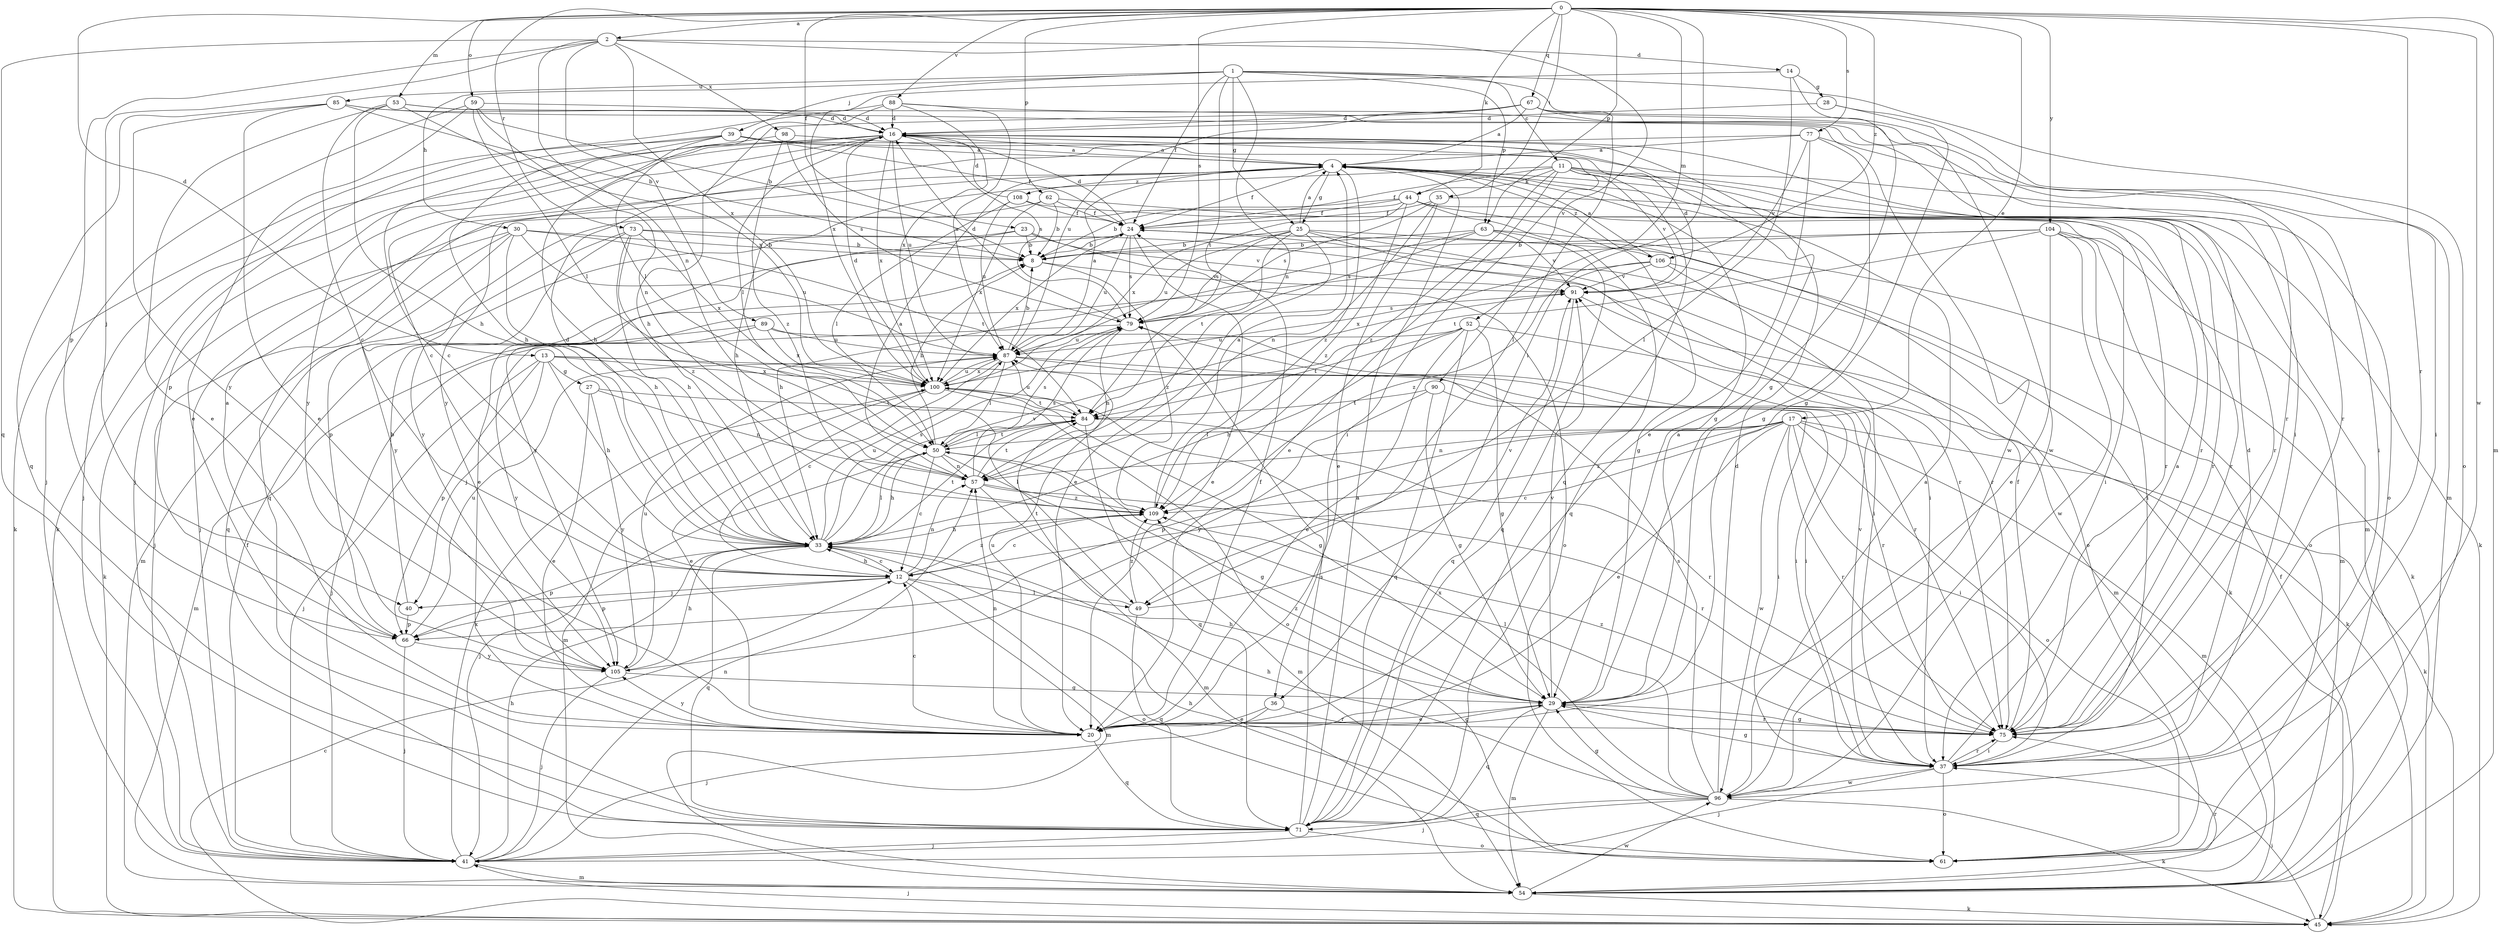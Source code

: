 strict digraph  {
0;
1;
2;
4;
8;
11;
12;
13;
14;
16;
17;
20;
23;
24;
25;
27;
28;
29;
30;
33;
35;
36;
37;
39;
40;
41;
44;
45;
49;
50;
52;
53;
54;
57;
59;
61;
62;
63;
66;
67;
71;
73;
75;
77;
79;
84;
85;
87;
88;
89;
90;
91;
96;
98;
100;
104;
105;
106;
108;
109;
0 -> 2  [label=a];
0 -> 13  [label=d];
0 -> 17  [label=e];
0 -> 23  [label=f];
0 -> 35  [label=i];
0 -> 36  [label=i];
0 -> 44  [label=k];
0 -> 52  [label=m];
0 -> 53  [label=m];
0 -> 54  [label=m];
0 -> 59  [label=o];
0 -> 62  [label=p];
0 -> 63  [label=p];
0 -> 67  [label=q];
0 -> 73  [label=r];
0 -> 75  [label=r];
0 -> 77  [label=s];
0 -> 79  [label=s];
0 -> 88  [label=v];
0 -> 96  [label=w];
0 -> 104  [label=y];
0 -> 106  [label=z];
1 -> 11  [label=c];
1 -> 24  [label=f];
1 -> 25  [label=g];
1 -> 30  [label=h];
1 -> 39  [label=j];
1 -> 49  [label=l];
1 -> 57  [label=n];
1 -> 61  [label=o];
1 -> 63  [label=p];
1 -> 84  [label=t];
1 -> 85  [label=u];
2 -> 14  [label=d];
2 -> 40  [label=j];
2 -> 57  [label=n];
2 -> 66  [label=p];
2 -> 71  [label=q];
2 -> 89  [label=v];
2 -> 90  [label=v];
2 -> 98  [label=x];
2 -> 100  [label=x];
4 -> 24  [label=f];
4 -> 25  [label=g];
4 -> 71  [label=q];
4 -> 75  [label=r];
4 -> 106  [label=z];
4 -> 108  [label=z];
4 -> 109  [label=z];
8 -> 91  [label=v];
8 -> 109  [label=z];
11 -> 20  [label=e];
11 -> 24  [label=f];
11 -> 33  [label=h];
11 -> 36  [label=i];
11 -> 44  [label=k];
11 -> 45  [label=k];
11 -> 54  [label=m];
11 -> 75  [label=r];
11 -> 91  [label=v];
11 -> 109  [label=z];
12 -> 33  [label=h];
12 -> 40  [label=j];
12 -> 49  [label=l];
12 -> 54  [label=m];
12 -> 57  [label=n];
12 -> 61  [label=o];
12 -> 66  [label=p];
12 -> 109  [label=z];
13 -> 27  [label=g];
13 -> 33  [label=h];
13 -> 37  [label=i];
13 -> 40  [label=j];
13 -> 41  [label=j];
13 -> 49  [label=l];
13 -> 66  [label=p];
13 -> 100  [label=x];
14 -> 28  [label=g];
14 -> 29  [label=g];
14 -> 49  [label=l];
14 -> 100  [label=x];
16 -> 4  [label=a];
16 -> 12  [label=c];
16 -> 29  [label=g];
16 -> 45  [label=k];
16 -> 50  [label=l];
16 -> 66  [label=p];
16 -> 79  [label=s];
16 -> 87  [label=u];
16 -> 100  [label=x];
16 -> 105  [label=y];
17 -> 12  [label=c];
17 -> 20  [label=e];
17 -> 37  [label=i];
17 -> 45  [label=k];
17 -> 50  [label=l];
17 -> 54  [label=m];
17 -> 57  [label=n];
17 -> 61  [label=o];
17 -> 66  [label=p];
17 -> 75  [label=r];
17 -> 96  [label=w];
17 -> 109  [label=z];
20 -> 12  [label=c];
20 -> 24  [label=f];
20 -> 29  [label=g];
20 -> 57  [label=n];
20 -> 71  [label=q];
20 -> 87  [label=u];
20 -> 105  [label=y];
23 -> 8  [label=b];
23 -> 20  [label=e];
23 -> 61  [label=o];
23 -> 66  [label=p];
23 -> 91  [label=v];
24 -> 8  [label=b];
24 -> 16  [label=d];
24 -> 20  [label=e];
24 -> 79  [label=s];
24 -> 87  [label=u];
24 -> 100  [label=x];
25 -> 4  [label=a];
25 -> 8  [label=b];
25 -> 20  [label=e];
25 -> 37  [label=i];
25 -> 61  [label=o];
25 -> 75  [label=r];
25 -> 79  [label=s];
25 -> 84  [label=t];
25 -> 87  [label=u];
27 -> 20  [label=e];
27 -> 57  [label=n];
27 -> 84  [label=t];
27 -> 105  [label=y];
28 -> 16  [label=d];
28 -> 29  [label=g];
28 -> 37  [label=i];
29 -> 4  [label=a];
29 -> 20  [label=e];
29 -> 33  [label=h];
29 -> 54  [label=m];
29 -> 71  [label=q];
29 -> 75  [label=r];
29 -> 91  [label=v];
29 -> 109  [label=z];
30 -> 8  [label=b];
30 -> 33  [label=h];
30 -> 41  [label=j];
30 -> 45  [label=k];
30 -> 71  [label=q];
30 -> 84  [label=t];
30 -> 87  [label=u];
33 -> 12  [label=c];
33 -> 16  [label=d];
33 -> 50  [label=l];
33 -> 66  [label=p];
33 -> 71  [label=q];
33 -> 79  [label=s];
33 -> 84  [label=t];
33 -> 87  [label=u];
33 -> 91  [label=v];
35 -> 20  [label=e];
35 -> 24  [label=f];
35 -> 57  [label=n];
35 -> 75  [label=r];
35 -> 79  [label=s];
36 -> 20  [label=e];
36 -> 41  [label=j];
36 -> 75  [label=r];
37 -> 4  [label=a];
37 -> 16  [label=d];
37 -> 29  [label=g];
37 -> 41  [label=j];
37 -> 61  [label=o];
37 -> 75  [label=r];
37 -> 91  [label=v];
37 -> 96  [label=w];
39 -> 4  [label=a];
39 -> 12  [label=c];
39 -> 24  [label=f];
39 -> 33  [label=h];
39 -> 41  [label=j];
39 -> 45  [label=k];
39 -> 61  [label=o];
39 -> 71  [label=q];
40 -> 8  [label=b];
40 -> 66  [label=p];
41 -> 24  [label=f];
41 -> 33  [label=h];
41 -> 54  [label=m];
41 -> 57  [label=n];
41 -> 100  [label=x];
44 -> 8  [label=b];
44 -> 24  [label=f];
44 -> 29  [label=g];
44 -> 71  [label=q];
44 -> 75  [label=r];
44 -> 100  [label=x];
44 -> 105  [label=y];
44 -> 109  [label=z];
45 -> 12  [label=c];
45 -> 24  [label=f];
45 -> 37  [label=i];
45 -> 41  [label=j];
49 -> 71  [label=q];
49 -> 84  [label=t];
49 -> 91  [label=v];
49 -> 109  [label=z];
50 -> 8  [label=b];
50 -> 12  [label=c];
50 -> 29  [label=g];
50 -> 33  [label=h];
50 -> 41  [label=j];
50 -> 54  [label=m];
50 -> 57  [label=n];
50 -> 79  [label=s];
50 -> 84  [label=t];
52 -> 20  [label=e];
52 -> 29  [label=g];
52 -> 33  [label=h];
52 -> 45  [label=k];
52 -> 71  [label=q];
52 -> 84  [label=t];
52 -> 87  [label=u];
53 -> 12  [label=c];
53 -> 16  [label=d];
53 -> 20  [label=e];
53 -> 33  [label=h];
53 -> 37  [label=i];
53 -> 100  [label=x];
54 -> 45  [label=k];
54 -> 75  [label=r];
54 -> 96  [label=w];
57 -> 4  [label=a];
57 -> 54  [label=m];
57 -> 75  [label=r];
57 -> 79  [label=s];
57 -> 84  [label=t];
57 -> 109  [label=z];
59 -> 8  [label=b];
59 -> 16  [label=d];
59 -> 20  [label=e];
59 -> 41  [label=j];
59 -> 50  [label=l];
59 -> 57  [label=n];
61 -> 33  [label=h];
62 -> 8  [label=b];
62 -> 24  [label=f];
62 -> 41  [label=j];
62 -> 75  [label=r];
62 -> 100  [label=x];
63 -> 8  [label=b];
63 -> 33  [label=h];
63 -> 45  [label=k];
63 -> 71  [label=q];
63 -> 79  [label=s];
63 -> 91  [label=v];
66 -> 4  [label=a];
66 -> 41  [label=j];
66 -> 87  [label=u];
66 -> 105  [label=y];
67 -> 4  [label=a];
67 -> 16  [label=d];
67 -> 33  [label=h];
67 -> 54  [label=m];
67 -> 75  [label=r];
67 -> 87  [label=u];
67 -> 96  [label=w];
71 -> 4  [label=a];
71 -> 41  [label=j];
71 -> 61  [label=o];
71 -> 79  [label=s];
73 -> 8  [label=b];
73 -> 33  [label=h];
73 -> 54  [label=m];
73 -> 75  [label=r];
73 -> 100  [label=x];
73 -> 105  [label=y];
73 -> 109  [label=z];
75 -> 24  [label=f];
75 -> 29  [label=g];
75 -> 37  [label=i];
75 -> 109  [label=z];
77 -> 4  [label=a];
77 -> 20  [label=e];
77 -> 29  [label=g];
77 -> 37  [label=i];
77 -> 91  [label=v];
77 -> 105  [label=y];
79 -> 16  [label=d];
79 -> 41  [label=j];
79 -> 57  [label=n];
79 -> 87  [label=u];
84 -> 50  [label=l];
84 -> 71  [label=q];
84 -> 75  [label=r];
84 -> 87  [label=u];
85 -> 8  [label=b];
85 -> 16  [label=d];
85 -> 20  [label=e];
85 -> 71  [label=q];
85 -> 96  [label=w];
85 -> 105  [label=y];
87 -> 4  [label=a];
87 -> 8  [label=b];
87 -> 12  [label=c];
87 -> 37  [label=i];
87 -> 50  [label=l];
87 -> 75  [label=r];
87 -> 100  [label=x];
88 -> 16  [label=d];
88 -> 41  [label=j];
88 -> 50  [label=l];
88 -> 75  [label=r];
88 -> 87  [label=u];
88 -> 100  [label=x];
89 -> 54  [label=m];
89 -> 75  [label=r];
89 -> 87  [label=u];
89 -> 100  [label=x];
89 -> 105  [label=y];
90 -> 29  [label=g];
90 -> 37  [label=i];
90 -> 84  [label=t];
90 -> 105  [label=y];
91 -> 16  [label=d];
91 -> 54  [label=m];
91 -> 71  [label=q];
91 -> 79  [label=s];
96 -> 4  [label=a];
96 -> 16  [label=d];
96 -> 29  [label=g];
96 -> 33  [label=h];
96 -> 41  [label=j];
96 -> 45  [label=k];
96 -> 50  [label=l];
96 -> 71  [label=q];
96 -> 79  [label=s];
96 -> 100  [label=x];
98 -> 4  [label=a];
98 -> 33  [label=h];
98 -> 79  [label=s];
98 -> 109  [label=z];
100 -> 16  [label=d];
100 -> 20  [label=e];
100 -> 29  [label=g];
100 -> 54  [label=m];
100 -> 61  [label=o];
100 -> 84  [label=t];
100 -> 87  [label=u];
104 -> 8  [label=b];
104 -> 20  [label=e];
104 -> 37  [label=i];
104 -> 54  [label=m];
104 -> 61  [label=o];
104 -> 84  [label=t];
104 -> 96  [label=w];
104 -> 105  [label=y];
105 -> 29  [label=g];
105 -> 33  [label=h];
105 -> 41  [label=j];
105 -> 87  [label=u];
106 -> 4  [label=a];
106 -> 37  [label=i];
106 -> 45  [label=k];
106 -> 91  [label=v];
106 -> 100  [label=x];
106 -> 109  [label=z];
108 -> 16  [label=d];
108 -> 24  [label=f];
108 -> 37  [label=i];
108 -> 50  [label=l];
108 -> 87  [label=u];
109 -> 4  [label=a];
109 -> 12  [label=c];
109 -> 33  [label=h];
}
